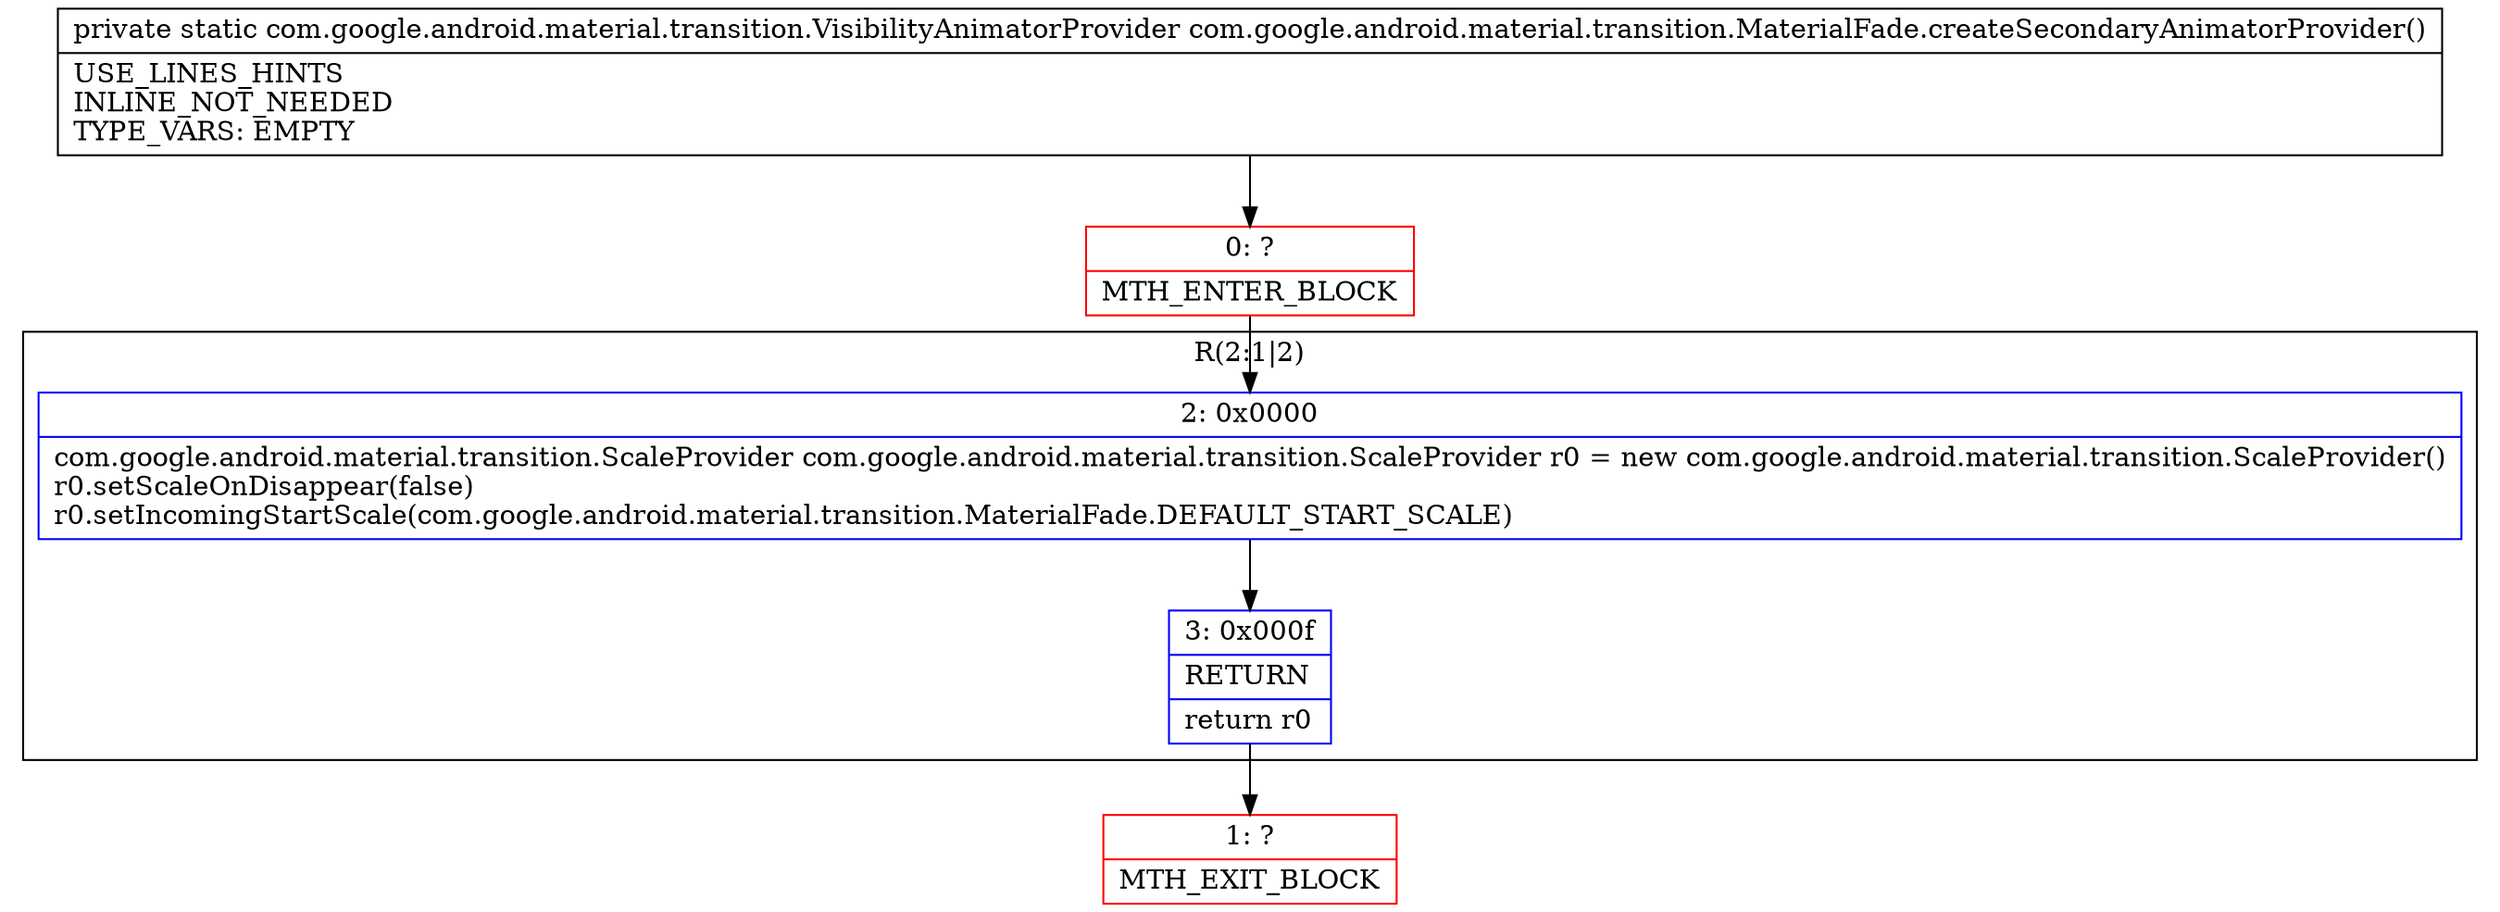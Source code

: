 digraph "CFG forcom.google.android.material.transition.MaterialFade.createSecondaryAnimatorProvider()Lcom\/google\/android\/material\/transition\/VisibilityAnimatorProvider;" {
subgraph cluster_Region_1197238374 {
label = "R(2:1|2)";
node [shape=record,color=blue];
Node_2 [shape=record,label="{2\:\ 0x0000|com.google.android.material.transition.ScaleProvider com.google.android.material.transition.ScaleProvider r0 = new com.google.android.material.transition.ScaleProvider()\lr0.setScaleOnDisappear(false)\lr0.setIncomingStartScale(com.google.android.material.transition.MaterialFade.DEFAULT_START_SCALE)\l}"];
Node_3 [shape=record,label="{3\:\ 0x000f|RETURN\l|return r0\l}"];
}
Node_0 [shape=record,color=red,label="{0\:\ ?|MTH_ENTER_BLOCK\l}"];
Node_1 [shape=record,color=red,label="{1\:\ ?|MTH_EXIT_BLOCK\l}"];
MethodNode[shape=record,label="{private static com.google.android.material.transition.VisibilityAnimatorProvider com.google.android.material.transition.MaterialFade.createSecondaryAnimatorProvider()  | USE_LINES_HINTS\lINLINE_NOT_NEEDED\lTYPE_VARS: EMPTY\l}"];
MethodNode -> Node_0;Node_2 -> Node_3;
Node_3 -> Node_1;
Node_0 -> Node_2;
}


